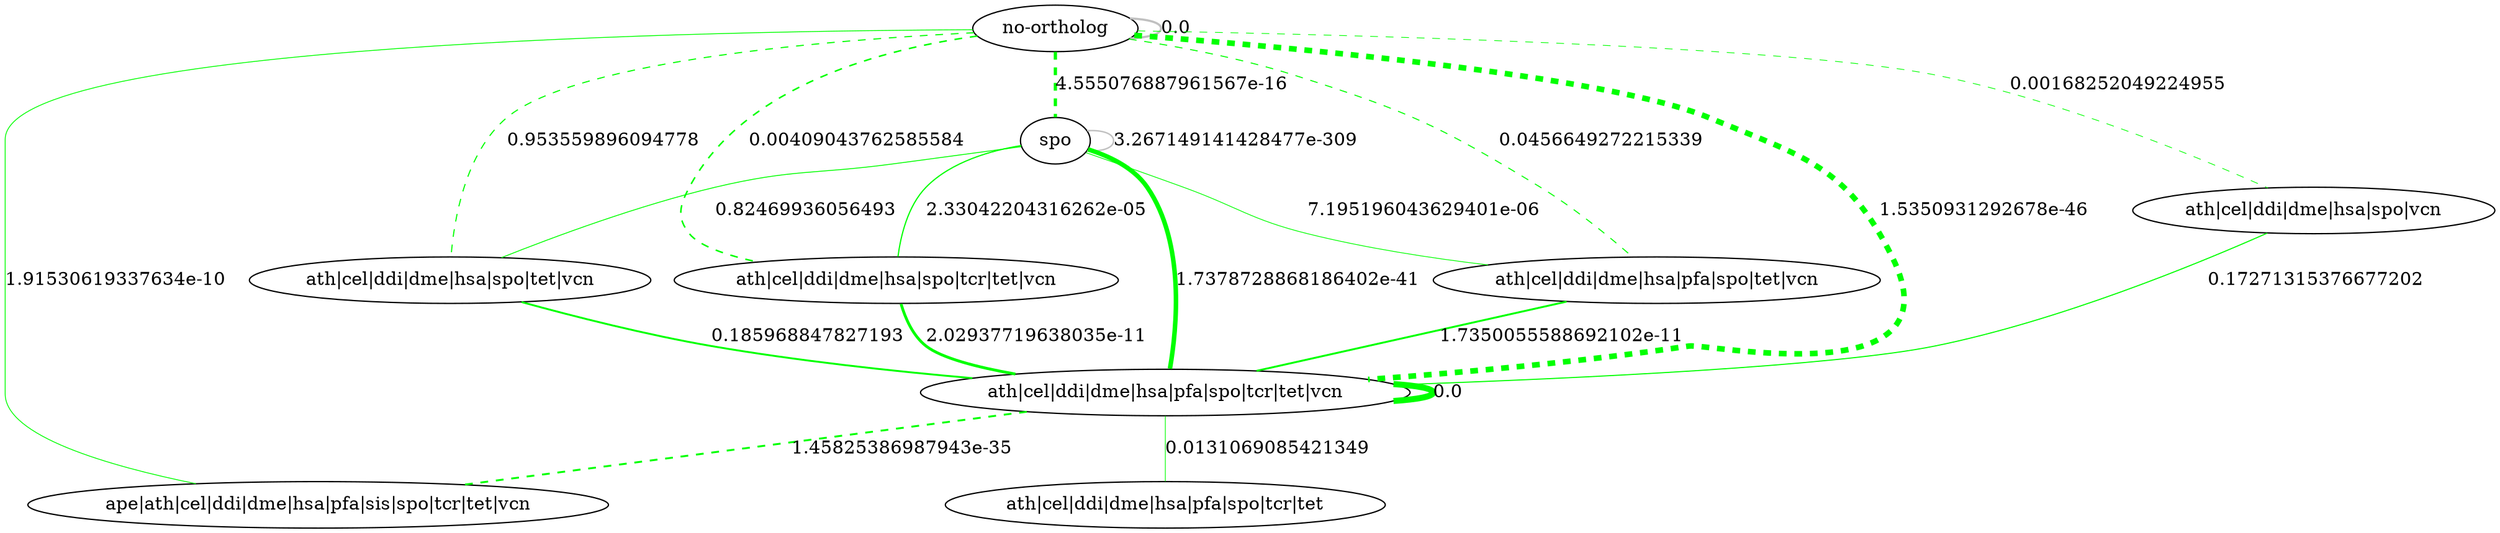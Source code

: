 graph  {
"no-ortholog";
spo;
"ath|cel|ddi|dme|hsa|spo|vcn";
"ath|cel|ddi|dme|hsa|spo|tet|vcn";
"ath|cel|ddi|dme|hsa|spo|tcr|tet|vcn";
"ath|cel|ddi|dme|hsa|pfa|spo|tet|vcn";
"ath|cel|ddi|dme|hsa|pfa|spo|tcr|tet|vcn";
"ape|ath|cel|ddi|dme|hsa|pfa|sis|spo|tcr|tet|vcn";
"ath|cel|ddi|dme|hsa|pfa|spo|tcr|tet";
"no-ortholog" -- "no-ortholog"  [A="-----------------", B="-----------------", PROF_A="-----------------", PROF_Q="-----------------", color=grey, expected_nab="9281.2852", label="0.0", nab=5419, penwidth="1.6751107415433033", style=solid, taxa_A="no-ortholog", taxa_Q="no-ortholog", taxonomy_A=mixed, taxonomy_Q=mixed];
"no-ortholog" -- spo  [A="-----------------", B="-------------+---", PROF_A="-------------+---", PROF_Q="-----------------", color=green, expected_nab="7548.9191", label="4.555076887961567e-16", nab=8184, penwidth="2.5298221643828", style=dashed, taxa_A=spo, taxa_Q="no-ortholog", taxonomy_A=eukar, taxonomy_Q=mixed];
"no-ortholog" -- "ath|cel|ddi|dme|hsa|spo|vcn"  [A="-----------------", B="-+--+-++-+---+--+", PROF_A="-+--+-++-+---+--+", PROF_Q="-----------------", color=green, expected_nab="1674.6365", label="0.00168252049224955", nab=1795, penwidth="0.5548669092213008", style=dashed, taxa_A="ath|cel|ddi|dme|hsa|spo|vcn", taxa_Q="no-ortholog", taxonomy_A=eukar, taxonomy_Q=mixed];
"no-ortholog" -- "ath|cel|ddi|dme|hsa|spo|tet|vcn"  [A="-----------------", B="-+--+-++-+---+-++", PROF_A="-+--+-++-+---+-++", PROF_Q="-----------------", color=green, expected_nab="2769.9412", label="0.953559896094778", nab=2767, penwidth="0.8553296589500495", style=dashed, taxa_A="ath|cel|ddi|dme|hsa|spo|tet|vcn", taxa_Q="no-ortholog", taxonomy_A=eukar, taxonomy_Q=mixed];
"no-ortholog" -- "ath|cel|ddi|dme|hsa|spo|tcr|tet|vcn"  [A="-----------------", B="-+--+-++-+---++++", PROF_A="-+--+-++-+---++++", PROF_Q="-----------------", color=green, expected_nab="3980.705", label="0.00409043762585584", nab=3816, penwidth="1.1795944989350886", style=dashed, taxa_A="ath|cel|ddi|dme|hsa|spo|tcr|tet|vcn", taxa_Q="no-ortholog", taxonomy_A=eukar, taxonomy_Q=mixed];
"no-ortholog" -- "ath|cel|ddi|dme|hsa|pfa|spo|tet|vcn"  [A="-----------------", B="-+--+-++-++--+-++", PROF_A="-+--+-++-++--+-++", PROF_Q="-----------------", color=green, expected_nab="2609.8075", label="0.0456649272215339", nab=2516, penwidth="0.7777410270756505", style=dashed, taxa_A="ath|cel|ddi|dme|hsa|pfa|spo|tet|vcn", taxa_Q="no-ortholog", taxonomy_A=eukar, taxonomy_Q=mixed];
"no-ortholog" -- "ath|cel|ddi|dme|hsa|pfa|spo|tcr|tet|vcn"  [A="-----------------", B="-+--+-++-++--++++", PROF_A="-+--+-++-++--++++", PROF_Q="-----------------", color=green, expected_nab="15500.1487", label="1.5350931292678e-46", nab=14025, penwidth="4.335380725252781", style=dashed, taxa_A="ath|cel|ddi|dme|hsa|pfa|spo|tcr|tet|vcn", taxa_Q="no-ortholog", taxonomy_A=eukar, taxonomy_Q=mixed];
"no-ortholog" -- "ape|ath|cel|ddi|dme|hsa|pfa|sis|spo|tcr|tet|vcn"  [A="-----------------", B="++--+-++-++-+++++", PROF_A="++--+-++-++-+++++", PROF_Q="-----------------", color=green, expected_nab="2425.8394", label="1.91530619337634e-10", nab=2141, penwidth="0.6618217563469665", style=solid, taxa_A="ape|ath|cel|ddi|dme|hsa|pfa|sis|spo|tcr|tet|vcn", taxa_Q="no-ortholog", taxonomy_A=mixed, taxonomy_Q=mixed];
spo -- spo  [A="-------------+---", B="-------------+---", PROF_A="-------------+---", PROF_Q="-------------+---", color=grey, expected_nab="6139.9019", label="3.267149141428477e-309", nab=3649, penwidth="1.1279717837039145", style=solid, taxa_A=spo, taxa_Q=spo, taxonomy_A=eukar, taxonomy_Q=eukar];
spo -- "ath|cel|ddi|dme|hsa|spo|tet|vcn"  [A="-------------+---", B="-+--+-++-+---+-++", PROF_A="-+--+-++-+---+-++", PROF_Q="-------------+---", color=green, expected_nab="2252.9274", label="0.82469936056493", nab=2243, penwidth="0.6933517979851685", style=solid, taxa_A="ath|cel|ddi|dme|hsa|spo|tet|vcn", taxa_Q=spo, taxonomy_A=eukar, taxonomy_Q=eukar];
spo -- "ath|cel|ddi|dme|hsa|spo|tcr|tet|vcn"  [A="-------------+---", B="-+--+-++-+---++++", PROF_A="-+--+-++-+---++++", PROF_Q="-------------+---", color=green, expected_nab="3237.7004", label="2.33042204316262e-05", nab=3017, penwidth="0.9326091727691723", style=solid, taxa_A="ath|cel|ddi|dme|hsa|spo|tcr|tet|vcn", taxa_Q=spo, taxonomy_A=eukar, taxonomy_Q=eukar];
spo -- "ath|cel|ddi|dme|hsa|pfa|spo|tet|vcn"  [A="-------------+---", B="-+--+-++-++--+-++", PROF_A="-+--+-++-++--+-++", PROF_Q="-------------+---", color=green, expected_nab="2122.683", label="7.195196043629401e-06", nab=1932, penwidth="0.5972160827941799", style=solid, taxa_A="ath|cel|ddi|dme|hsa|pfa|spo|tet|vcn", taxa_Q=spo, taxonomy_A=eukar, taxonomy_Q=eukar];
spo -- "ath|cel|ddi|dme|hsa|pfa|spo|tcr|tet|vcn"  [A="-------------+---", B="-+--+-++-++--++++", PROF_A="-+--+-++-++--++++", PROF_Q="-------------+---", color=green, expected_nab="12607.0223", label="1.7378728868186402e-41", nab=11340, penwidth="3.5053987468354038", style=solid, taxa_A="ath|cel|ddi|dme|hsa|pfa|spo|tcr|tet|vcn", taxa_Q=spo, taxonomy_A=eukar, taxonomy_Q=eukar];
"ath|cel|ddi|dme|hsa|spo|vcn" -- "ath|cel|ddi|dme|hsa|pfa|spo|tcr|tet|vcn"  [A="-+--+-++-+---+--+", B="-+--+-++-++--++++", PROF_A="-+--+-++-++--++++", PROF_Q="-+--+-++-+---+--+", color=green, expected_nab="2796.7155", label="0.17271315376677202", nab=2733, penwidth="0.8448196450706491", style=solid, taxa_A="ath|cel|ddi|dme|hsa|pfa|spo|tcr|tet|vcn", taxa_Q="ath|cel|ddi|dme|hsa|spo|vcn", taxonomy_A=eukar, taxonomy_Q=eukar];
"ath|cel|ddi|dme|hsa|spo|tet|vcn" -- "ath|cel|ddi|dme|hsa|pfa|spo|tcr|tet|vcn"  [A="-+--+-++-+---+-++", B="-+--+-++-++--++++", PROF_A="-+--+-++-++--++++", PROF_Q="-+--+-++-+---+-++", color=green, expected_nab="4625.9219", label="0.185968847827193", nab=4705, penwidth="1.4544004500758885", style=solid, taxa_A="ath|cel|ddi|dme|hsa|pfa|spo|tcr|tet|vcn", taxa_Q="ath|cel|ddi|dme|hsa|spo|tet|vcn", taxonomy_A=eukar, taxonomy_Q=eukar];
"ath|cel|ddi|dme|hsa|spo|tcr|tet|vcn" -- "ath|cel|ddi|dme|hsa|pfa|spo|tcr|tet|vcn"  [A="-+--+-++-+---++++", B="-+--+-++-++--++++", PROF_A="-+--+-++-++--++++", PROF_Q="-+--+-++-+---++++", color=green, expected_nab="6647.95", label="2.02937719638035e-11", nab=7128, penwidth="2.203393498010825", style=solid, taxa_A="ath|cel|ddi|dme|hsa|pfa|spo|tcr|tet|vcn", taxa_Q="ath|cel|ddi|dme|hsa|spo|tcr|tet|vcn", taxonomy_A=eukar, taxonomy_Q=eukar];
"ath|cel|ddi|dme|hsa|pfa|spo|tet|vcn" -- "ath|cel|ddi|dme|hsa|pfa|spo|tcr|tet|vcn"  [A="-+--+-++-++--+-++", B="-+--+-++-++--++++", PROF_A="-+--+-++-++--++++", PROF_Q="-+--+-++-++--+-++", color=green, expected_nab="4358.4917", label="1.7350055588692102e-11", nab=4753, penwidth="1.46923811672916", style=solid, taxa_A="ath|cel|ddi|dme|hsa|pfa|spo|tcr|tet|vcn", taxa_Q="ath|cel|ddi|dme|hsa|pfa|spo|tet|vcn", taxonomy_A=eukar, taxonomy_Q=eukar];
"ath|cel|ddi|dme|hsa|pfa|spo|tcr|tet|vcn" -- "ath|cel|ddi|dme|hsa|pfa|spo|tcr|tet"  [A="-+--+-++-++--+++-", B="-+--+-++-++--++++", PROF_A="-+--+-++-++--++++", PROF_Q="-+--+-++-++--+++-", color=green, expected_nab="1746.3970000000004", label="0.0131069085421349", nab=1839, penwidth="0.5684681036534663", style=solid, taxa_A="ath|cel|ddi|dme|hsa|pfa|spo|tcr|tet|vcn", taxa_Q="ath|cel|ddi|dme|hsa|pfa|spo|tcr|tet", taxonomy_A=eukar, taxonomy_Q=eukar];
"ath|cel|ddi|dme|hsa|pfa|spo|tcr|tet|vcn" -- "ath|cel|ddi|dme|hsa|pfa|spo|tcr|tet|vcn"  [A="-+--+-++-++--++++", B="-+--+-++-++--++++", PROF_A="-+--+-++-++--++++", PROF_Q="-+--+-++-++--++++", color=green, expected_nab="25885.9203", label="0.0", nab=15148, penwidth="4.68252030132828", style=solid, taxa_A="ath|cel|ddi|dme|hsa|pfa|spo|tcr|tet|vcn", taxa_Q="ath|cel|ddi|dme|hsa|pfa|spo|tcr|tet|vcn", taxonomy_A=eukar, taxonomy_Q=eukar];
"ath|cel|ddi|dme|hsa|pfa|spo|tcr|tet|vcn" -- "ape|ath|cel|ddi|dme|hsa|pfa|sis|spo|tcr|tet|vcn"  [A="-+--+-++-++--++++", B="++--+-++-++-+++++", PROF_A="++--+-++-++-+++++", PROF_Q="-+--+-++-++--++++", color=green, expected_nab="4051.257", label="1.45825386987943e-35", nab=4762, penwidth="1.4720201792266483", style=dashed, taxa_A="ape|ath|cel|ddi|dme|hsa|pfa|sis|spo|tcr|tet|vcn", taxa_Q="ath|cel|ddi|dme|hsa|pfa|spo|tcr|tet|vcn", taxonomy_A=mixed, taxonomy_Q=eukar];
}
